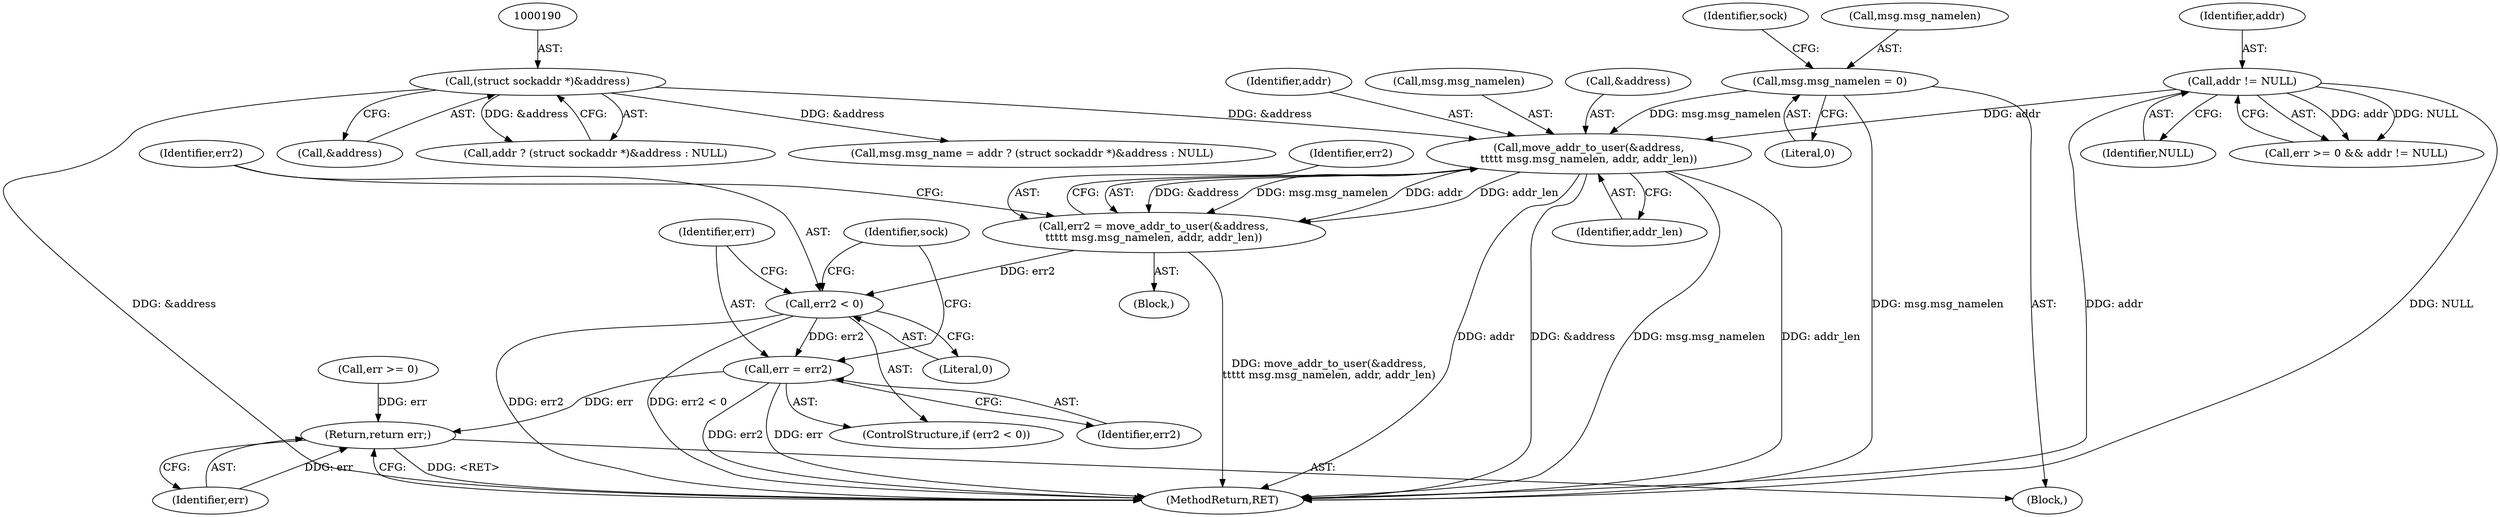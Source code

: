 digraph "0_linux_4de930efc23b92ddf88ce91c405ee645fe6e27ea_0@API" {
"1000229" [label="(Call,move_addr_to_user(&address,\n\t\t\t\t\t msg.msg_namelen, addr, addr_len))"];
"1000189" [label="(Call,(struct sockaddr *)&address)"];
"1000194" [label="(Call,msg.msg_namelen = 0)"];
"1000223" [label="(Call,addr != NULL)"];
"1000227" [label="(Call,err2 = move_addr_to_user(&address,\n\t\t\t\t\t msg.msg_namelen, addr, addr_len))"];
"1000238" [label="(Call,err2 < 0)"];
"1000241" [label="(Call,err = err2)"];
"1000250" [label="(Return,return err;)"];
"1000251" [label="(Identifier,err)"];
"1000240" [label="(Literal,0)"];
"1000246" [label="(Identifier,sock)"];
"1000224" [label="(Identifier,addr)"];
"1000219" [label="(Call,err >= 0 && addr != NULL)"];
"1000198" [label="(Literal,0)"];
"1000116" [label="(Block,)"];
"1000191" [label="(Call,&address)"];
"1000243" [label="(Identifier,err2)"];
"1000225" [label="(Identifier,NULL)"];
"1000187" [label="(Call,addr ? (struct sockaddr *)&address : NULL)"];
"1000250" [label="(Return,return err;)"];
"1000194" [label="(Call,msg.msg_namelen = 0)"];
"1000232" [label="(Call,msg.msg_namelen)"];
"1000189" [label="(Call,(struct sockaddr *)&address)"];
"1000203" [label="(Identifier,sock)"];
"1000229" [label="(Call,move_addr_to_user(&address,\n\t\t\t\t\t msg.msg_namelen, addr, addr_len))"];
"1000236" [label="(Identifier,addr_len)"];
"1000242" [label="(Identifier,err)"];
"1000239" [label="(Identifier,err2)"];
"1000230" [label="(Call,&address)"];
"1000195" [label="(Call,msg.msg_namelen)"];
"1000241" [label="(Call,err = err2)"];
"1000238" [label="(Call,err2 < 0)"];
"1000220" [label="(Call,err >= 0)"];
"1000227" [label="(Call,err2 = move_addr_to_user(&address,\n\t\t\t\t\t msg.msg_namelen, addr, addr_len))"];
"1000183" [label="(Call,msg.msg_name = addr ? (struct sockaddr *)&address : NULL)"];
"1000223" [label="(Call,addr != NULL)"];
"1000252" [label="(MethodReturn,RET)"];
"1000235" [label="(Identifier,addr)"];
"1000228" [label="(Identifier,err2)"];
"1000237" [label="(ControlStructure,if (err2 < 0))"];
"1000226" [label="(Block,)"];
"1000229" -> "1000227"  [label="AST: "];
"1000229" -> "1000236"  [label="CFG: "];
"1000230" -> "1000229"  [label="AST: "];
"1000232" -> "1000229"  [label="AST: "];
"1000235" -> "1000229"  [label="AST: "];
"1000236" -> "1000229"  [label="AST: "];
"1000227" -> "1000229"  [label="CFG: "];
"1000229" -> "1000252"  [label="DDG: msg.msg_namelen"];
"1000229" -> "1000252"  [label="DDG: addr_len"];
"1000229" -> "1000252"  [label="DDG: addr"];
"1000229" -> "1000252"  [label="DDG: &address"];
"1000229" -> "1000227"  [label="DDG: &address"];
"1000229" -> "1000227"  [label="DDG: msg.msg_namelen"];
"1000229" -> "1000227"  [label="DDG: addr"];
"1000229" -> "1000227"  [label="DDG: addr_len"];
"1000189" -> "1000229"  [label="DDG: &address"];
"1000194" -> "1000229"  [label="DDG: msg.msg_namelen"];
"1000223" -> "1000229"  [label="DDG: addr"];
"1000189" -> "1000187"  [label="AST: "];
"1000189" -> "1000191"  [label="CFG: "];
"1000190" -> "1000189"  [label="AST: "];
"1000191" -> "1000189"  [label="AST: "];
"1000187" -> "1000189"  [label="CFG: "];
"1000189" -> "1000252"  [label="DDG: &address"];
"1000189" -> "1000183"  [label="DDG: &address"];
"1000189" -> "1000187"  [label="DDG: &address"];
"1000194" -> "1000116"  [label="AST: "];
"1000194" -> "1000198"  [label="CFG: "];
"1000195" -> "1000194"  [label="AST: "];
"1000198" -> "1000194"  [label="AST: "];
"1000203" -> "1000194"  [label="CFG: "];
"1000194" -> "1000252"  [label="DDG: msg.msg_namelen"];
"1000223" -> "1000219"  [label="AST: "];
"1000223" -> "1000225"  [label="CFG: "];
"1000224" -> "1000223"  [label="AST: "];
"1000225" -> "1000223"  [label="AST: "];
"1000219" -> "1000223"  [label="CFG: "];
"1000223" -> "1000252"  [label="DDG: addr"];
"1000223" -> "1000252"  [label="DDG: NULL"];
"1000223" -> "1000219"  [label="DDG: addr"];
"1000223" -> "1000219"  [label="DDG: NULL"];
"1000227" -> "1000226"  [label="AST: "];
"1000228" -> "1000227"  [label="AST: "];
"1000239" -> "1000227"  [label="CFG: "];
"1000227" -> "1000252"  [label="DDG: move_addr_to_user(&address,\n\t\t\t\t\t msg.msg_namelen, addr, addr_len)"];
"1000227" -> "1000238"  [label="DDG: err2"];
"1000238" -> "1000237"  [label="AST: "];
"1000238" -> "1000240"  [label="CFG: "];
"1000239" -> "1000238"  [label="AST: "];
"1000240" -> "1000238"  [label="AST: "];
"1000242" -> "1000238"  [label="CFG: "];
"1000246" -> "1000238"  [label="CFG: "];
"1000238" -> "1000252"  [label="DDG: err2"];
"1000238" -> "1000252"  [label="DDG: err2 < 0"];
"1000238" -> "1000241"  [label="DDG: err2"];
"1000241" -> "1000237"  [label="AST: "];
"1000241" -> "1000243"  [label="CFG: "];
"1000242" -> "1000241"  [label="AST: "];
"1000243" -> "1000241"  [label="AST: "];
"1000246" -> "1000241"  [label="CFG: "];
"1000241" -> "1000252"  [label="DDG: err"];
"1000241" -> "1000252"  [label="DDG: err2"];
"1000241" -> "1000250"  [label="DDG: err"];
"1000250" -> "1000116"  [label="AST: "];
"1000250" -> "1000251"  [label="CFG: "];
"1000251" -> "1000250"  [label="AST: "];
"1000252" -> "1000250"  [label="CFG: "];
"1000250" -> "1000252"  [label="DDG: <RET>"];
"1000251" -> "1000250"  [label="DDG: err"];
"1000220" -> "1000250"  [label="DDG: err"];
}
